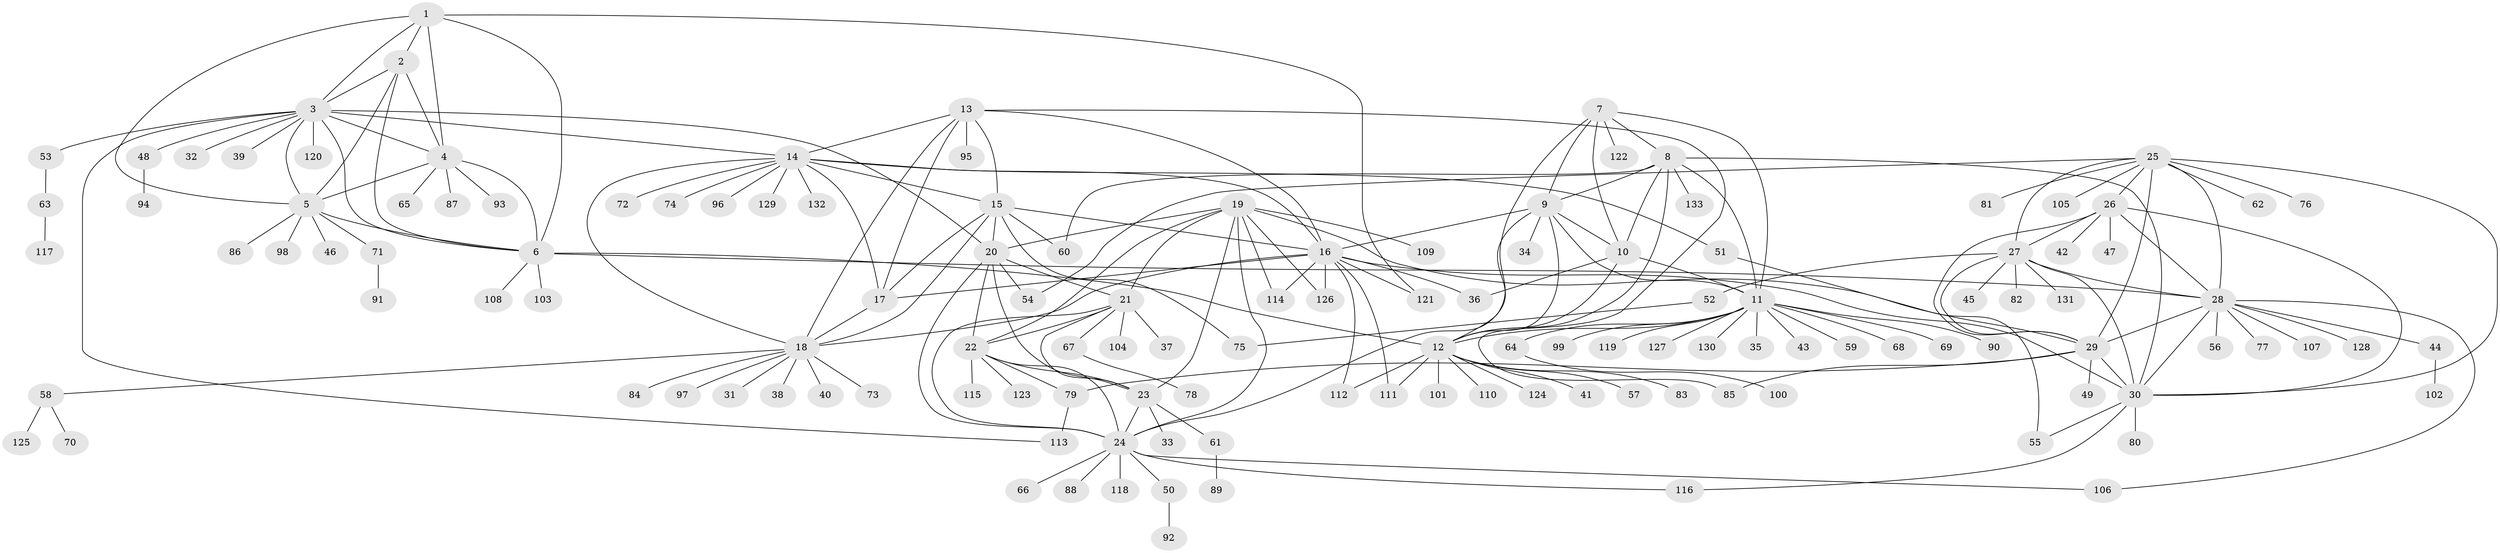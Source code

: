 // coarse degree distribution, {7: 0.027777777777777776, 3: 0.018518518518518517, 15: 0.027777777777777776, 6: 0.018518518518518517, 5: 0.018518518518518517, 17: 0.009259259259259259, 13: 0.018518518518518517, 8: 0.018518518518518517, 9: 0.037037037037037035, 11: 0.009259259259259259, 10: 0.009259259259259259, 1: 0.6296296296296297, 2: 0.1574074074074074}
// Generated by graph-tools (version 1.1) at 2025/24/03/03/25 07:24:15]
// undirected, 133 vertices, 203 edges
graph export_dot {
graph [start="1"]
  node [color=gray90,style=filled];
  1;
  2;
  3;
  4;
  5;
  6;
  7;
  8;
  9;
  10;
  11;
  12;
  13;
  14;
  15;
  16;
  17;
  18;
  19;
  20;
  21;
  22;
  23;
  24;
  25;
  26;
  27;
  28;
  29;
  30;
  31;
  32;
  33;
  34;
  35;
  36;
  37;
  38;
  39;
  40;
  41;
  42;
  43;
  44;
  45;
  46;
  47;
  48;
  49;
  50;
  51;
  52;
  53;
  54;
  55;
  56;
  57;
  58;
  59;
  60;
  61;
  62;
  63;
  64;
  65;
  66;
  67;
  68;
  69;
  70;
  71;
  72;
  73;
  74;
  75;
  76;
  77;
  78;
  79;
  80;
  81;
  82;
  83;
  84;
  85;
  86;
  87;
  88;
  89;
  90;
  91;
  92;
  93;
  94;
  95;
  96;
  97;
  98;
  99;
  100;
  101;
  102;
  103;
  104;
  105;
  106;
  107;
  108;
  109;
  110;
  111;
  112;
  113;
  114;
  115;
  116;
  117;
  118;
  119;
  120;
  121;
  122;
  123;
  124;
  125;
  126;
  127;
  128;
  129;
  130;
  131;
  132;
  133;
  1 -- 2;
  1 -- 3;
  1 -- 4;
  1 -- 5;
  1 -- 6;
  1 -- 121;
  2 -- 3;
  2 -- 4;
  2 -- 5;
  2 -- 6;
  3 -- 4;
  3 -- 5;
  3 -- 6;
  3 -- 14;
  3 -- 20;
  3 -- 32;
  3 -- 39;
  3 -- 48;
  3 -- 53;
  3 -- 113;
  3 -- 120;
  4 -- 5;
  4 -- 6;
  4 -- 65;
  4 -- 87;
  4 -- 93;
  5 -- 6;
  5 -- 46;
  5 -- 71;
  5 -- 86;
  5 -- 98;
  6 -- 12;
  6 -- 28;
  6 -- 103;
  6 -- 108;
  7 -- 8;
  7 -- 9;
  7 -- 10;
  7 -- 11;
  7 -- 12;
  7 -- 122;
  8 -- 9;
  8 -- 10;
  8 -- 11;
  8 -- 12;
  8 -- 30;
  8 -- 60;
  8 -- 133;
  9 -- 10;
  9 -- 11;
  9 -- 12;
  9 -- 16;
  9 -- 24;
  9 -- 34;
  10 -- 11;
  10 -- 12;
  10 -- 36;
  11 -- 12;
  11 -- 35;
  11 -- 43;
  11 -- 59;
  11 -- 64;
  11 -- 68;
  11 -- 69;
  11 -- 90;
  11 -- 99;
  11 -- 119;
  11 -- 127;
  11 -- 130;
  12 -- 41;
  12 -- 57;
  12 -- 83;
  12 -- 101;
  12 -- 110;
  12 -- 111;
  12 -- 112;
  12 -- 124;
  13 -- 14;
  13 -- 15;
  13 -- 16;
  13 -- 17;
  13 -- 18;
  13 -- 85;
  13 -- 95;
  14 -- 15;
  14 -- 16;
  14 -- 17;
  14 -- 18;
  14 -- 51;
  14 -- 72;
  14 -- 74;
  14 -- 96;
  14 -- 129;
  14 -- 132;
  15 -- 16;
  15 -- 17;
  15 -- 18;
  15 -- 20;
  15 -- 60;
  15 -- 75;
  16 -- 17;
  16 -- 18;
  16 -- 30;
  16 -- 36;
  16 -- 111;
  16 -- 112;
  16 -- 114;
  16 -- 121;
  16 -- 126;
  17 -- 18;
  18 -- 31;
  18 -- 38;
  18 -- 40;
  18 -- 58;
  18 -- 73;
  18 -- 84;
  18 -- 97;
  19 -- 20;
  19 -- 21;
  19 -- 22;
  19 -- 23;
  19 -- 24;
  19 -- 29;
  19 -- 109;
  19 -- 114;
  19 -- 126;
  20 -- 21;
  20 -- 22;
  20 -- 23;
  20 -- 24;
  20 -- 54;
  21 -- 22;
  21 -- 23;
  21 -- 24;
  21 -- 37;
  21 -- 67;
  21 -- 104;
  22 -- 23;
  22 -- 24;
  22 -- 79;
  22 -- 115;
  22 -- 123;
  23 -- 24;
  23 -- 33;
  23 -- 61;
  24 -- 50;
  24 -- 66;
  24 -- 88;
  24 -- 106;
  24 -- 116;
  24 -- 118;
  25 -- 26;
  25 -- 27;
  25 -- 28;
  25 -- 29;
  25 -- 30;
  25 -- 54;
  25 -- 62;
  25 -- 76;
  25 -- 81;
  25 -- 105;
  26 -- 27;
  26 -- 28;
  26 -- 29;
  26 -- 30;
  26 -- 42;
  26 -- 47;
  27 -- 28;
  27 -- 29;
  27 -- 30;
  27 -- 45;
  27 -- 52;
  27 -- 82;
  27 -- 131;
  28 -- 29;
  28 -- 30;
  28 -- 44;
  28 -- 56;
  28 -- 77;
  28 -- 106;
  28 -- 107;
  28 -- 128;
  29 -- 30;
  29 -- 49;
  29 -- 79;
  29 -- 85;
  30 -- 55;
  30 -- 80;
  30 -- 116;
  44 -- 102;
  48 -- 94;
  50 -- 92;
  51 -- 55;
  52 -- 75;
  53 -- 63;
  58 -- 70;
  58 -- 125;
  61 -- 89;
  63 -- 117;
  64 -- 100;
  67 -- 78;
  71 -- 91;
  79 -- 113;
}
